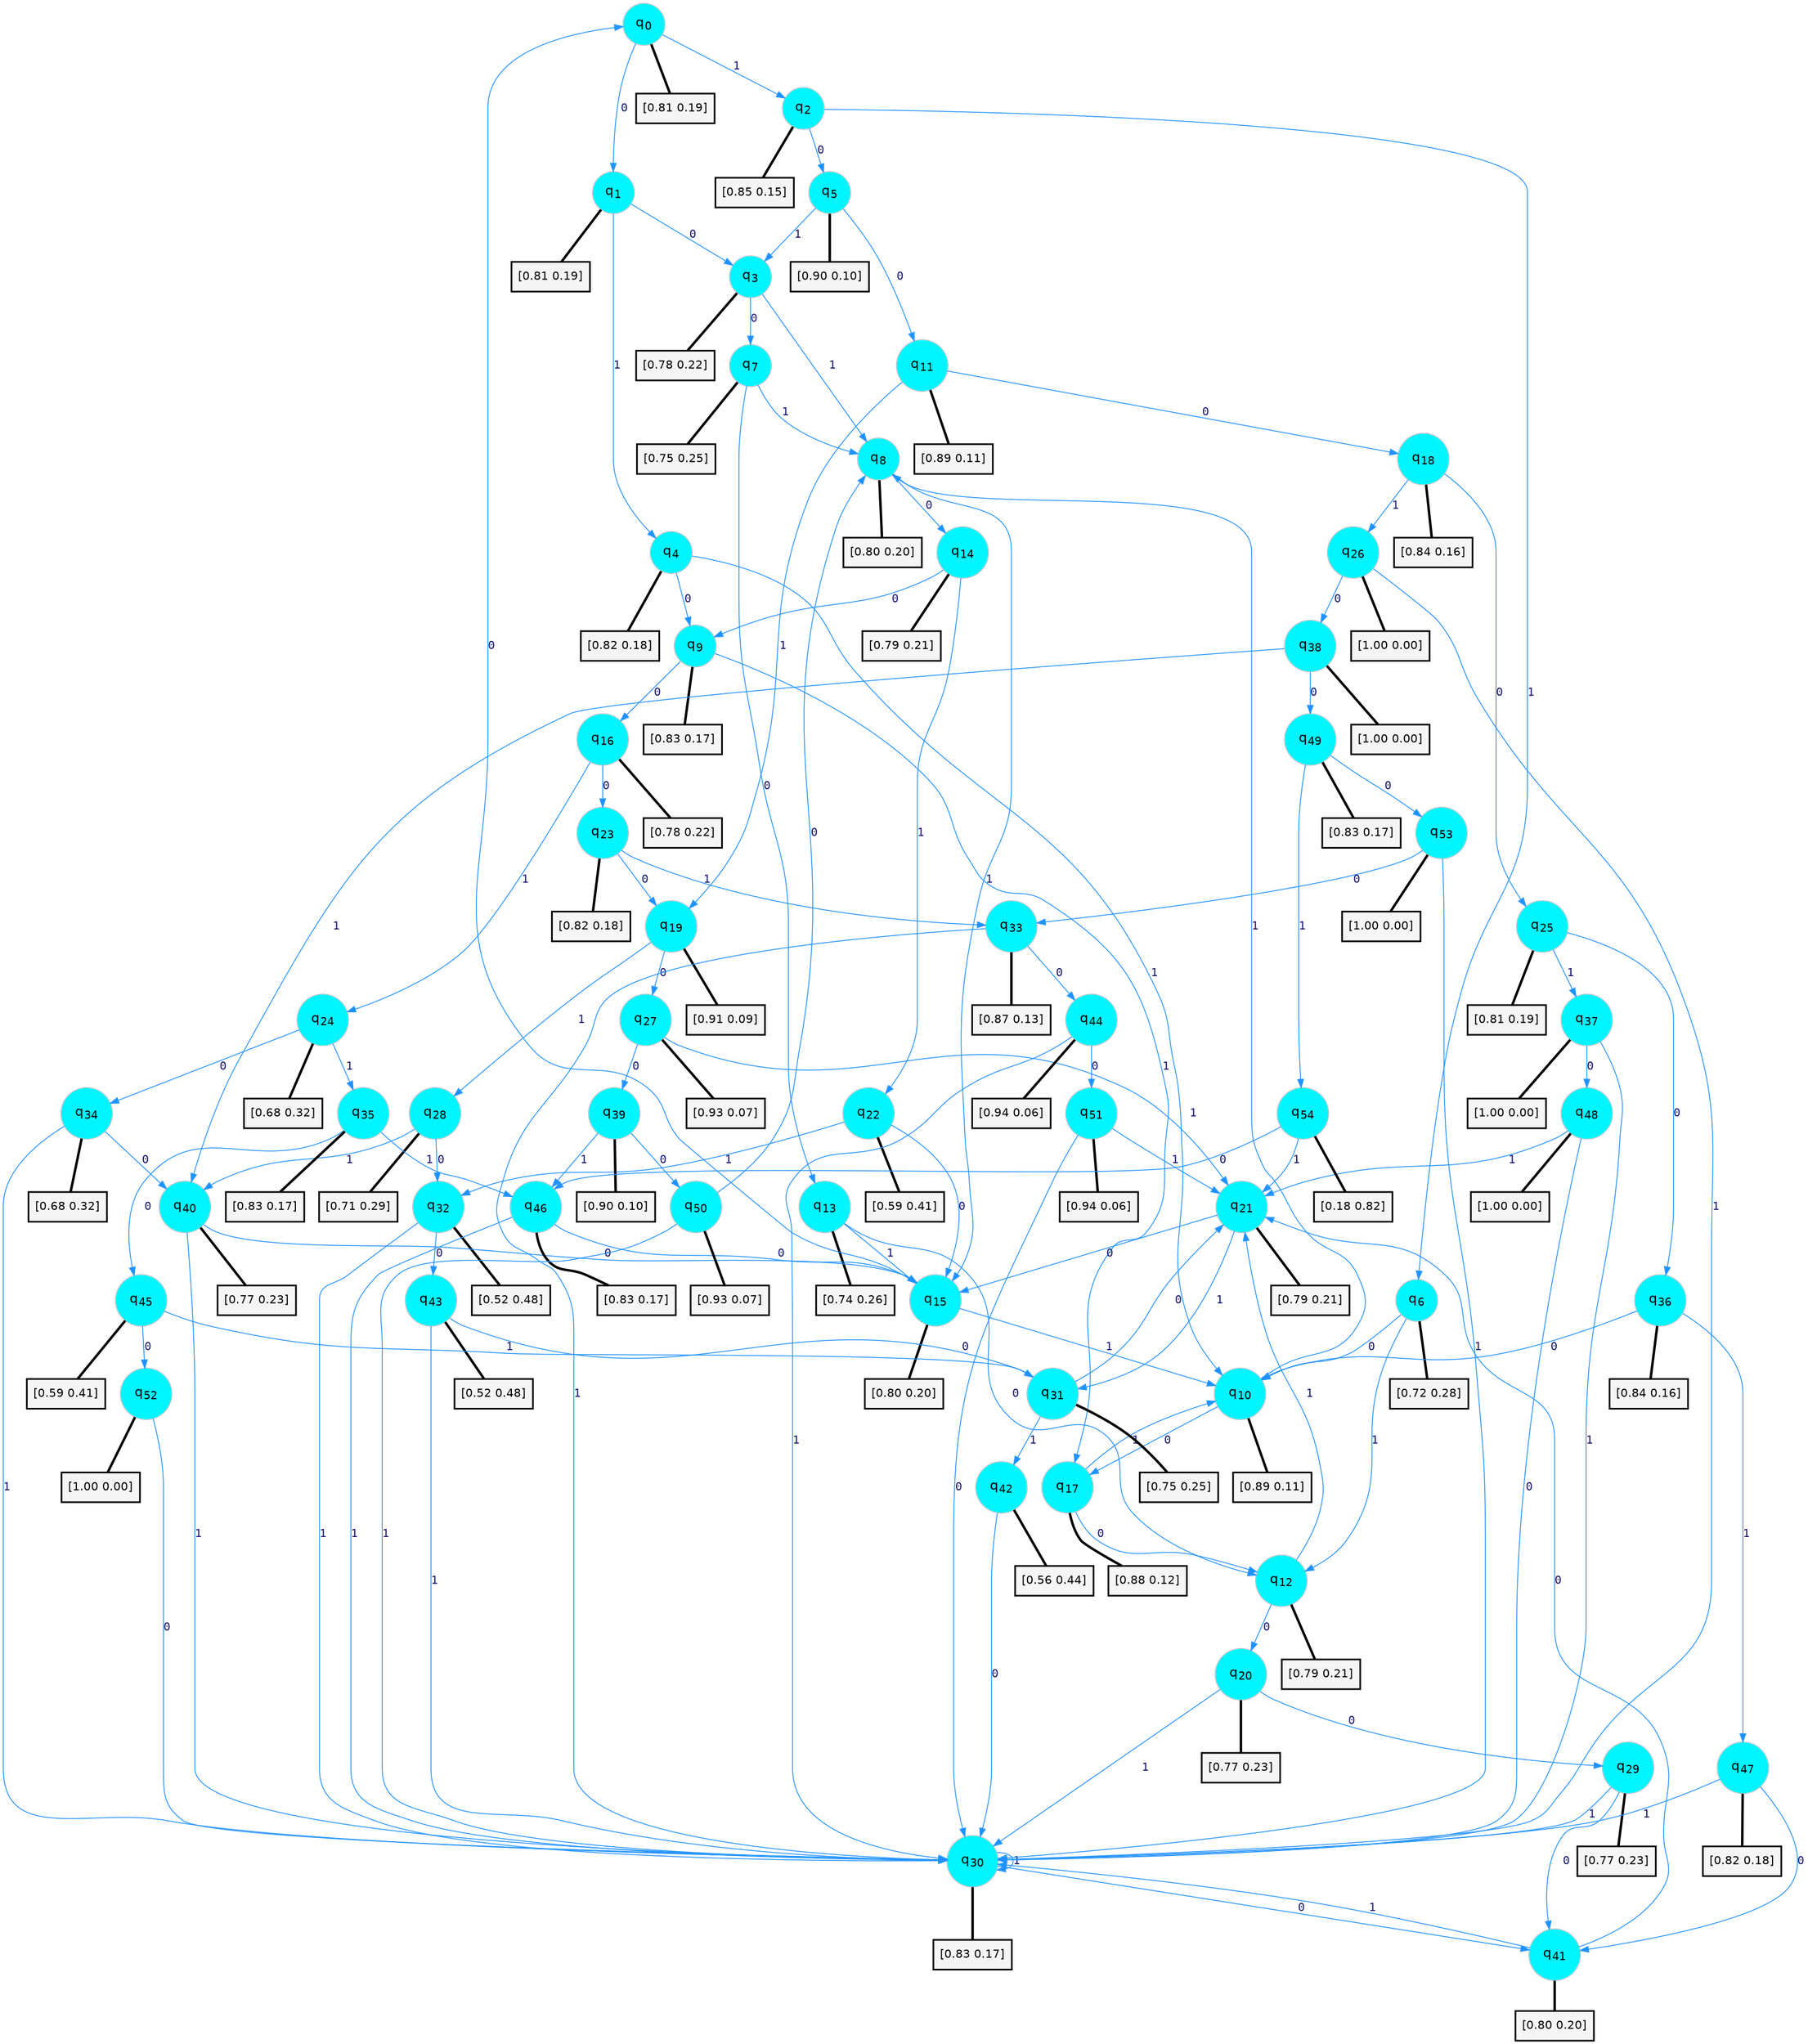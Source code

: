 digraph G {
graph [
bgcolor=transparent, dpi=300, rankdir=TD, size="40,25"];
node [
color=gray, fillcolor=turquoise1, fontcolor=black, fontname=Helvetica, fontsize=16, fontweight=bold, shape=circle, style=filled];
edge [
arrowsize=1, color=dodgerblue1, fontcolor=midnightblue, fontname=courier, fontweight=bold, penwidth=1, style=solid, weight=20];
0[label=<q<SUB>0</SUB>>];
1[label=<q<SUB>1</SUB>>];
2[label=<q<SUB>2</SUB>>];
3[label=<q<SUB>3</SUB>>];
4[label=<q<SUB>4</SUB>>];
5[label=<q<SUB>5</SUB>>];
6[label=<q<SUB>6</SUB>>];
7[label=<q<SUB>7</SUB>>];
8[label=<q<SUB>8</SUB>>];
9[label=<q<SUB>9</SUB>>];
10[label=<q<SUB>10</SUB>>];
11[label=<q<SUB>11</SUB>>];
12[label=<q<SUB>12</SUB>>];
13[label=<q<SUB>13</SUB>>];
14[label=<q<SUB>14</SUB>>];
15[label=<q<SUB>15</SUB>>];
16[label=<q<SUB>16</SUB>>];
17[label=<q<SUB>17</SUB>>];
18[label=<q<SUB>18</SUB>>];
19[label=<q<SUB>19</SUB>>];
20[label=<q<SUB>20</SUB>>];
21[label=<q<SUB>21</SUB>>];
22[label=<q<SUB>22</SUB>>];
23[label=<q<SUB>23</SUB>>];
24[label=<q<SUB>24</SUB>>];
25[label=<q<SUB>25</SUB>>];
26[label=<q<SUB>26</SUB>>];
27[label=<q<SUB>27</SUB>>];
28[label=<q<SUB>28</SUB>>];
29[label=<q<SUB>29</SUB>>];
30[label=<q<SUB>30</SUB>>];
31[label=<q<SUB>31</SUB>>];
32[label=<q<SUB>32</SUB>>];
33[label=<q<SUB>33</SUB>>];
34[label=<q<SUB>34</SUB>>];
35[label=<q<SUB>35</SUB>>];
36[label=<q<SUB>36</SUB>>];
37[label=<q<SUB>37</SUB>>];
38[label=<q<SUB>38</SUB>>];
39[label=<q<SUB>39</SUB>>];
40[label=<q<SUB>40</SUB>>];
41[label=<q<SUB>41</SUB>>];
42[label=<q<SUB>42</SUB>>];
43[label=<q<SUB>43</SUB>>];
44[label=<q<SUB>44</SUB>>];
45[label=<q<SUB>45</SUB>>];
46[label=<q<SUB>46</SUB>>];
47[label=<q<SUB>47</SUB>>];
48[label=<q<SUB>48</SUB>>];
49[label=<q<SUB>49</SUB>>];
50[label=<q<SUB>50</SUB>>];
51[label=<q<SUB>51</SUB>>];
52[label=<q<SUB>52</SUB>>];
53[label=<q<SUB>53</SUB>>];
54[label=<q<SUB>54</SUB>>];
55[label="[0.81 0.19]", shape=box,fontcolor=black, fontname=Helvetica, fontsize=14, penwidth=2, fillcolor=whitesmoke,color=black];
56[label="[0.81 0.19]", shape=box,fontcolor=black, fontname=Helvetica, fontsize=14, penwidth=2, fillcolor=whitesmoke,color=black];
57[label="[0.85 0.15]", shape=box,fontcolor=black, fontname=Helvetica, fontsize=14, penwidth=2, fillcolor=whitesmoke,color=black];
58[label="[0.78 0.22]", shape=box,fontcolor=black, fontname=Helvetica, fontsize=14, penwidth=2, fillcolor=whitesmoke,color=black];
59[label="[0.82 0.18]", shape=box,fontcolor=black, fontname=Helvetica, fontsize=14, penwidth=2, fillcolor=whitesmoke,color=black];
60[label="[0.90 0.10]", shape=box,fontcolor=black, fontname=Helvetica, fontsize=14, penwidth=2, fillcolor=whitesmoke,color=black];
61[label="[0.72 0.28]", shape=box,fontcolor=black, fontname=Helvetica, fontsize=14, penwidth=2, fillcolor=whitesmoke,color=black];
62[label="[0.75 0.25]", shape=box,fontcolor=black, fontname=Helvetica, fontsize=14, penwidth=2, fillcolor=whitesmoke,color=black];
63[label="[0.80 0.20]", shape=box,fontcolor=black, fontname=Helvetica, fontsize=14, penwidth=2, fillcolor=whitesmoke,color=black];
64[label="[0.83 0.17]", shape=box,fontcolor=black, fontname=Helvetica, fontsize=14, penwidth=2, fillcolor=whitesmoke,color=black];
65[label="[0.89 0.11]", shape=box,fontcolor=black, fontname=Helvetica, fontsize=14, penwidth=2, fillcolor=whitesmoke,color=black];
66[label="[0.89 0.11]", shape=box,fontcolor=black, fontname=Helvetica, fontsize=14, penwidth=2, fillcolor=whitesmoke,color=black];
67[label="[0.79 0.21]", shape=box,fontcolor=black, fontname=Helvetica, fontsize=14, penwidth=2, fillcolor=whitesmoke,color=black];
68[label="[0.74 0.26]", shape=box,fontcolor=black, fontname=Helvetica, fontsize=14, penwidth=2, fillcolor=whitesmoke,color=black];
69[label="[0.79 0.21]", shape=box,fontcolor=black, fontname=Helvetica, fontsize=14, penwidth=2, fillcolor=whitesmoke,color=black];
70[label="[0.80 0.20]", shape=box,fontcolor=black, fontname=Helvetica, fontsize=14, penwidth=2, fillcolor=whitesmoke,color=black];
71[label="[0.78 0.22]", shape=box,fontcolor=black, fontname=Helvetica, fontsize=14, penwidth=2, fillcolor=whitesmoke,color=black];
72[label="[0.88 0.12]", shape=box,fontcolor=black, fontname=Helvetica, fontsize=14, penwidth=2, fillcolor=whitesmoke,color=black];
73[label="[0.84 0.16]", shape=box,fontcolor=black, fontname=Helvetica, fontsize=14, penwidth=2, fillcolor=whitesmoke,color=black];
74[label="[0.91 0.09]", shape=box,fontcolor=black, fontname=Helvetica, fontsize=14, penwidth=2, fillcolor=whitesmoke,color=black];
75[label="[0.77 0.23]", shape=box,fontcolor=black, fontname=Helvetica, fontsize=14, penwidth=2, fillcolor=whitesmoke,color=black];
76[label="[0.79 0.21]", shape=box,fontcolor=black, fontname=Helvetica, fontsize=14, penwidth=2, fillcolor=whitesmoke,color=black];
77[label="[0.59 0.41]", shape=box,fontcolor=black, fontname=Helvetica, fontsize=14, penwidth=2, fillcolor=whitesmoke,color=black];
78[label="[0.82 0.18]", shape=box,fontcolor=black, fontname=Helvetica, fontsize=14, penwidth=2, fillcolor=whitesmoke,color=black];
79[label="[0.68 0.32]", shape=box,fontcolor=black, fontname=Helvetica, fontsize=14, penwidth=2, fillcolor=whitesmoke,color=black];
80[label="[0.81 0.19]", shape=box,fontcolor=black, fontname=Helvetica, fontsize=14, penwidth=2, fillcolor=whitesmoke,color=black];
81[label="[1.00 0.00]", shape=box,fontcolor=black, fontname=Helvetica, fontsize=14, penwidth=2, fillcolor=whitesmoke,color=black];
82[label="[0.93 0.07]", shape=box,fontcolor=black, fontname=Helvetica, fontsize=14, penwidth=2, fillcolor=whitesmoke,color=black];
83[label="[0.71 0.29]", shape=box,fontcolor=black, fontname=Helvetica, fontsize=14, penwidth=2, fillcolor=whitesmoke,color=black];
84[label="[0.77 0.23]", shape=box,fontcolor=black, fontname=Helvetica, fontsize=14, penwidth=2, fillcolor=whitesmoke,color=black];
85[label="[0.83 0.17]", shape=box,fontcolor=black, fontname=Helvetica, fontsize=14, penwidth=2, fillcolor=whitesmoke,color=black];
86[label="[0.75 0.25]", shape=box,fontcolor=black, fontname=Helvetica, fontsize=14, penwidth=2, fillcolor=whitesmoke,color=black];
87[label="[0.52 0.48]", shape=box,fontcolor=black, fontname=Helvetica, fontsize=14, penwidth=2, fillcolor=whitesmoke,color=black];
88[label="[0.87 0.13]", shape=box,fontcolor=black, fontname=Helvetica, fontsize=14, penwidth=2, fillcolor=whitesmoke,color=black];
89[label="[0.68 0.32]", shape=box,fontcolor=black, fontname=Helvetica, fontsize=14, penwidth=2, fillcolor=whitesmoke,color=black];
90[label="[0.83 0.17]", shape=box,fontcolor=black, fontname=Helvetica, fontsize=14, penwidth=2, fillcolor=whitesmoke,color=black];
91[label="[0.84 0.16]", shape=box,fontcolor=black, fontname=Helvetica, fontsize=14, penwidth=2, fillcolor=whitesmoke,color=black];
92[label="[1.00 0.00]", shape=box,fontcolor=black, fontname=Helvetica, fontsize=14, penwidth=2, fillcolor=whitesmoke,color=black];
93[label="[1.00 0.00]", shape=box,fontcolor=black, fontname=Helvetica, fontsize=14, penwidth=2, fillcolor=whitesmoke,color=black];
94[label="[0.90 0.10]", shape=box,fontcolor=black, fontname=Helvetica, fontsize=14, penwidth=2, fillcolor=whitesmoke,color=black];
95[label="[0.77 0.23]", shape=box,fontcolor=black, fontname=Helvetica, fontsize=14, penwidth=2, fillcolor=whitesmoke,color=black];
96[label="[0.80 0.20]", shape=box,fontcolor=black, fontname=Helvetica, fontsize=14, penwidth=2, fillcolor=whitesmoke,color=black];
97[label="[0.56 0.44]", shape=box,fontcolor=black, fontname=Helvetica, fontsize=14, penwidth=2, fillcolor=whitesmoke,color=black];
98[label="[0.52 0.48]", shape=box,fontcolor=black, fontname=Helvetica, fontsize=14, penwidth=2, fillcolor=whitesmoke,color=black];
99[label="[0.94 0.06]", shape=box,fontcolor=black, fontname=Helvetica, fontsize=14, penwidth=2, fillcolor=whitesmoke,color=black];
100[label="[0.59 0.41]", shape=box,fontcolor=black, fontname=Helvetica, fontsize=14, penwidth=2, fillcolor=whitesmoke,color=black];
101[label="[0.83 0.17]", shape=box,fontcolor=black, fontname=Helvetica, fontsize=14, penwidth=2, fillcolor=whitesmoke,color=black];
102[label="[0.82 0.18]", shape=box,fontcolor=black, fontname=Helvetica, fontsize=14, penwidth=2, fillcolor=whitesmoke,color=black];
103[label="[1.00 0.00]", shape=box,fontcolor=black, fontname=Helvetica, fontsize=14, penwidth=2, fillcolor=whitesmoke,color=black];
104[label="[0.83 0.17]", shape=box,fontcolor=black, fontname=Helvetica, fontsize=14, penwidth=2, fillcolor=whitesmoke,color=black];
105[label="[0.93 0.07]", shape=box,fontcolor=black, fontname=Helvetica, fontsize=14, penwidth=2, fillcolor=whitesmoke,color=black];
106[label="[0.94 0.06]", shape=box,fontcolor=black, fontname=Helvetica, fontsize=14, penwidth=2, fillcolor=whitesmoke,color=black];
107[label="[1.00 0.00]", shape=box,fontcolor=black, fontname=Helvetica, fontsize=14, penwidth=2, fillcolor=whitesmoke,color=black];
108[label="[1.00 0.00]", shape=box,fontcolor=black, fontname=Helvetica, fontsize=14, penwidth=2, fillcolor=whitesmoke,color=black];
109[label="[0.18 0.82]", shape=box,fontcolor=black, fontname=Helvetica, fontsize=14, penwidth=2, fillcolor=whitesmoke,color=black];
0->1 [label=0];
0->2 [label=1];
0->55 [arrowhead=none, penwidth=3,color=black];
1->3 [label=0];
1->4 [label=1];
1->56 [arrowhead=none, penwidth=3,color=black];
2->5 [label=0];
2->6 [label=1];
2->57 [arrowhead=none, penwidth=3,color=black];
3->7 [label=0];
3->8 [label=1];
3->58 [arrowhead=none, penwidth=3,color=black];
4->9 [label=0];
4->10 [label=1];
4->59 [arrowhead=none, penwidth=3,color=black];
5->11 [label=0];
5->3 [label=1];
5->60 [arrowhead=none, penwidth=3,color=black];
6->10 [label=0];
6->12 [label=1];
6->61 [arrowhead=none, penwidth=3,color=black];
7->13 [label=0];
7->8 [label=1];
7->62 [arrowhead=none, penwidth=3,color=black];
8->14 [label=0];
8->15 [label=1];
8->63 [arrowhead=none, penwidth=3,color=black];
9->16 [label=0];
9->17 [label=1];
9->64 [arrowhead=none, penwidth=3,color=black];
10->17 [label=0];
10->8 [label=1];
10->65 [arrowhead=none, penwidth=3,color=black];
11->18 [label=0];
11->19 [label=1];
11->66 [arrowhead=none, penwidth=3,color=black];
12->20 [label=0];
12->21 [label=1];
12->67 [arrowhead=none, penwidth=3,color=black];
13->12 [label=0];
13->15 [label=1];
13->68 [arrowhead=none, penwidth=3,color=black];
14->9 [label=0];
14->22 [label=1];
14->69 [arrowhead=none, penwidth=3,color=black];
15->0 [label=0];
15->10 [label=1];
15->70 [arrowhead=none, penwidth=3,color=black];
16->23 [label=0];
16->24 [label=1];
16->71 [arrowhead=none, penwidth=3,color=black];
17->12 [label=0];
17->10 [label=1];
17->72 [arrowhead=none, penwidth=3,color=black];
18->25 [label=0];
18->26 [label=1];
18->73 [arrowhead=none, penwidth=3,color=black];
19->27 [label=0];
19->28 [label=1];
19->74 [arrowhead=none, penwidth=3,color=black];
20->29 [label=0];
20->30 [label=1];
20->75 [arrowhead=none, penwidth=3,color=black];
21->15 [label=0];
21->31 [label=1];
21->76 [arrowhead=none, penwidth=3,color=black];
22->15 [label=0];
22->32 [label=1];
22->77 [arrowhead=none, penwidth=3,color=black];
23->19 [label=0];
23->33 [label=1];
23->78 [arrowhead=none, penwidth=3,color=black];
24->34 [label=0];
24->35 [label=1];
24->79 [arrowhead=none, penwidth=3,color=black];
25->36 [label=0];
25->37 [label=1];
25->80 [arrowhead=none, penwidth=3,color=black];
26->38 [label=0];
26->30 [label=1];
26->81 [arrowhead=none, penwidth=3,color=black];
27->39 [label=0];
27->21 [label=1];
27->82 [arrowhead=none, penwidth=3,color=black];
28->32 [label=0];
28->40 [label=1];
28->83 [arrowhead=none, penwidth=3,color=black];
29->41 [label=0];
29->30 [label=1];
29->84 [arrowhead=none, penwidth=3,color=black];
30->41 [label=0];
30->30 [label=1];
30->85 [arrowhead=none, penwidth=3,color=black];
31->21 [label=0];
31->42 [label=1];
31->86 [arrowhead=none, penwidth=3,color=black];
32->43 [label=0];
32->30 [label=1];
32->87 [arrowhead=none, penwidth=3,color=black];
33->44 [label=0];
33->30 [label=1];
33->88 [arrowhead=none, penwidth=3,color=black];
34->40 [label=0];
34->30 [label=1];
34->89 [arrowhead=none, penwidth=3,color=black];
35->45 [label=0];
35->46 [label=1];
35->90 [arrowhead=none, penwidth=3,color=black];
36->10 [label=0];
36->47 [label=1];
36->91 [arrowhead=none, penwidth=3,color=black];
37->48 [label=0];
37->30 [label=1];
37->92 [arrowhead=none, penwidth=3,color=black];
38->49 [label=0];
38->40 [label=1];
38->93 [arrowhead=none, penwidth=3,color=black];
39->50 [label=0];
39->46 [label=1];
39->94 [arrowhead=none, penwidth=3,color=black];
40->15 [label=0];
40->30 [label=1];
40->95 [arrowhead=none, penwidth=3,color=black];
41->21 [label=0];
41->30 [label=1];
41->96 [arrowhead=none, penwidth=3,color=black];
42->30 [label=0];
42->97 [arrowhead=none, penwidth=3,color=black];
43->31 [label=0];
43->30 [label=1];
43->98 [arrowhead=none, penwidth=3,color=black];
44->51 [label=0];
44->30 [label=1];
44->99 [arrowhead=none, penwidth=3,color=black];
45->52 [label=0];
45->31 [label=1];
45->100 [arrowhead=none, penwidth=3,color=black];
46->15 [label=0];
46->30 [label=1];
46->101 [arrowhead=none, penwidth=3,color=black];
47->41 [label=0];
47->30 [label=1];
47->102 [arrowhead=none, penwidth=3,color=black];
48->30 [label=0];
48->21 [label=1];
48->103 [arrowhead=none, penwidth=3,color=black];
49->53 [label=0];
49->54 [label=1];
49->104 [arrowhead=none, penwidth=3,color=black];
50->8 [label=0];
50->30 [label=1];
50->105 [arrowhead=none, penwidth=3,color=black];
51->30 [label=0];
51->21 [label=1];
51->106 [arrowhead=none, penwidth=3,color=black];
52->30 [label=0];
52->107 [arrowhead=none, penwidth=3,color=black];
53->33 [label=0];
53->30 [label=1];
53->108 [arrowhead=none, penwidth=3,color=black];
54->46 [label=0];
54->21 [label=1];
54->109 [arrowhead=none, penwidth=3,color=black];
}
